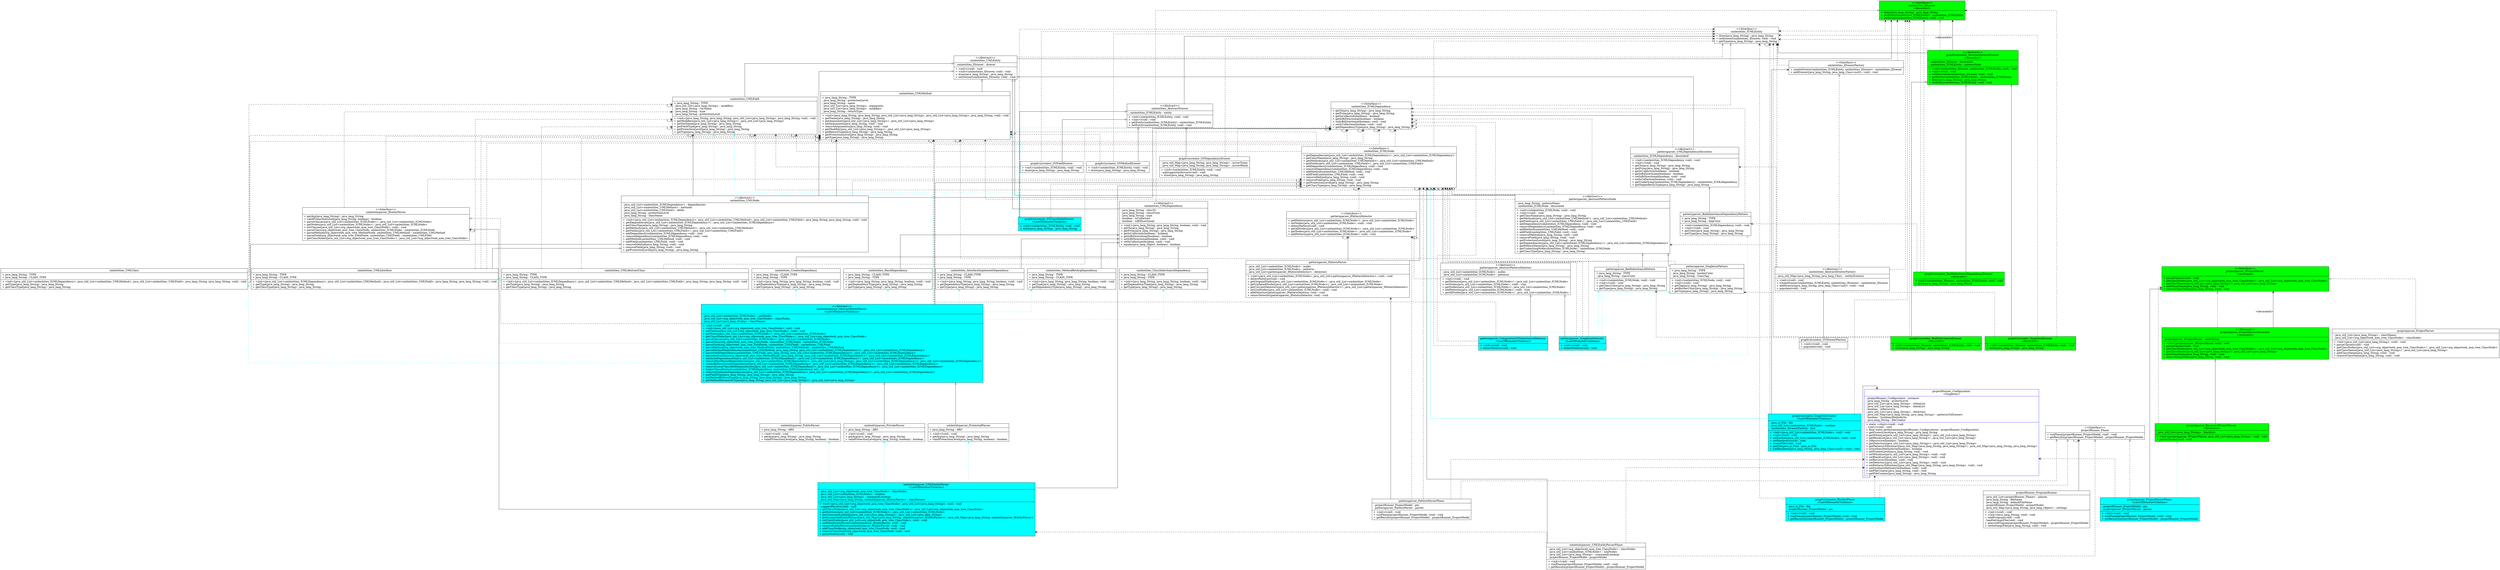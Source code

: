 digraph UML_Created { 
rankdir=BT;
splines=ortho;
graphvizcreator_GVDependencyDrawer  [
shape="record",
label= "{graphvizcreator_GVDependencyDrawer|- java_util_Map\<java_lang_String, java_lang_String\> : arrowTypes\l- java_util_Map\<java_lang_String, java_lang_String\> : arrowHeads\l|+ \<init\>(umlentities_IUMLEntity, void) : void\l- addsupportedArrows(void) : void\l+ draw(java_lang_String) : java_lang_String\l}" 
];
graphvizcreator_GVDependencyDrawer -> umlentities_IUMLEntity [arrowhead="vee", style="dashed", dir="forward" ]; 
graphvizcreator_GVDependencyDrawer -> umlentities_IUMLDependency [arrowhead="vee", style="dashed", dir="forward" ]; 
graphvizcreator_GVDependencyDrawer -> umlentities_AbstractDrawer [arrowhead="onormal", style="solid", dir="forward" ]; 

graphvizcreator_GVDrawerFactory  [
shape="record",
label= "{graphvizcreator_GVDrawerFactory|+ \<init\>(void) : void\l+ populate(void) : void\l}" 
];
graphvizcreator_GVDrawerFactory -> umlentities_AbstractDrawerFactory [arrowhead="onormal", style="solid", dir="forward" ]; 

graphvizcreator_GVFieldDrawer  [
shape="record",
label= "{graphvizcreator_GVFieldDrawer|+ \<init\>(umlentities_IUMLEntity, void) : void\l+ draw(java_lang_String) : java_lang_String\l}" 
];
graphvizcreator_GVFieldDrawer -> umlentities_IUMLEntity [arrowhead="vee", style="dashed", dir="forward" ]; 
graphvizcreator_GVFieldDrawer -> umlentities_UMLField [arrowhead="vee", style="dashed", dir="forward" ]; 
graphvizcreator_GVFieldDrawer -> umlentities_AbstractDrawer [arrowhead="onormal", style="solid", dir="forward" ]; 

graphvizcreator_GVMethodDrawer  [
shape="record",
label= "{graphvizcreator_GVMethodDrawer|+ \<init\>(umlentities_IUMLEntity, void) : void\l+ draw(java_lang_String) : java_lang_String\l}" 
];
graphvizcreator_GVMethodDrawer -> umlentities_IUMLEntity [arrowhead="vee", style="dashed", dir="forward" ]; 
graphvizcreator_GVMethodDrawer -> umlentities_UMLMethod [arrowhead="vee", style="dashed", dir="forward" ]; 
graphvizcreator_GVMethodDrawer -> umlentities_AbstractDrawer [arrowhead="onormal", style="solid", dir="forward" ]; 

patternparser_AbstractPatternDetector  [
shape="record",
label= "{\<\<Abstract\>\>\npatternparser_AbstractPatternDetector|- java_util_List\<umlentities_IUMLNode\> : nodes\l- java_util_List\<umlentities_IUMLNode\> : patterns\l|+ \<init\>(void) : void\l+ getPatterns(java_util_List\<umlentities_IUMLNode\>) : java_util_List\<umlentities_IUMLNode\>\l+ setNodes(java_util_List\<umlentities_IUMLNode\>, void) : void\l+ getNodes(java_util_List\<umlentities_IUMLNode\>) : java_util_List\<umlentities_IUMLNode\>\l+ addPatterns(java_util_List\<umlentities_IUMLNode\>, void) : void\l+ getAllNodes(java_util_List\<umlentities_IUMLNode\>) : java_util_List\<umlentities_IUMLNode\>\l}" 
];
patternparser_AbstractPatternDetector -> umlentities_IUMLNode [arrowhead="vee", style="solid", headlabel="1__n", dir="forward"]; 
patternparser_AbstractPatternDetector -> patternparser_IPatternDetector [arrowhead="onormal", style="dashed", dir="forward" ]; 

patternparser_AbstractPatternNode  [
shape="record",
label= "{\<\<Abstract\>\>\npatternparser_AbstractPatternNode|- java_lang_String : patternName\l- umlentities_IUMLNode : decorated\l|+ \<init\>(umlentities_IUMLNode, void) : void\l+ \<init\>(void) : void\l+ getClassName(java_lang_String) : java_lang_String\l+ getMethods(java_util_List\<umlentities_UMLMethod\>) : java_util_List\<umlentities_UMLMethod\>\l+ getFields(java_util_List\<umlentities_UMLField\>) : java_util_List\<umlentities_UMLField\>\l+ addDependency(umlentities_IUMLDependency, void) : void\l+ removeDependency(umlentities_IUMLDependency, void) : void\l+ addMethod(umlentities_UMLMethod, void) : void\l+ addField(umlentities_UMLField, void) : void\l+ removeMehtod(java_lang_String, void) : void\l+ removeField(java_lang_String, void) : void\l+ getProtectionLevel(java_lang_String) : java_lang_String\l+ getDependencies(java_util_List\<umlentities_IUMLDependency\>) : java_util_List\<umlentities_IUMLDependency\>\l+ getPatternName(java_lang_String) : java_lang_String\l+ getUnderlyingNode(umlentities_IUMLNode) : umlentities_IUMLNode\l+ getClassType(java_lang_String) : java_lang_String\l}" 
];
patternparser_AbstractPatternNode -> umlentities_IUMLNode [arrowhead="vee", style="solid", dir="forward" ]; 
patternparser_AbstractPatternNode -> umlentities_UMLField [arrowhead="vee", style="dashed", headlabel="1__n", dir="forward"]; 
patternparser_AbstractPatternNode -> umlentities_UMLMethod [arrowhead="vee", style="dashed", dir="forward" ]; 
patternparser_AbstractPatternNode -> umlentities_IUMLDependency [arrowhead="vee", style="dashed", headlabel="1__n", dir="forward"]; 
patternparser_AbstractPatternNode -> umlentities_IUMLNode [arrowhead="onormal", style="dashed", dir="forward" ]; 
patternparser_AbstractPatternNode -> umlentities_UMLEntity [arrowhead="onormal", style="solid", dir="forward" ]; 

patternparser_BadInheritanceDependencyPattern  [
shape="record",
label= "{patternparser_BadInheritanceDependencyPattern|+ java_lang_String : TYPE\l+ java_lang_String : depColor\l|+ \<init\>(umlentities_IUMLDependency, void) : void\l+ \<init\>(void) : void\l+ getColor(java_lang_String) : java_lang_String\l+ getType(java_lang_String) : java_lang_String\l}" 
];
patternparser_BadInheritanceDependencyPattern -> umlentities_IUMLDependency [arrowhead="vee", style="dashed", dir="forward" ]; 
patternparser_BadInheritanceDependencyPattern -> patternparser_UMLDependencyDecorator [arrowhead="onormal", style="solid", dir="forward" ]; 

patternparser_BadInheritancePattern  [
shape="record",
label= "{patternparser_BadInheritancePattern|+ java_lang_String : TYPE\l- java_lang_String : classColor\l|+ \<init\>(umlentities_IUMLNode, void) : void\l+ \<init\>(void) : void\l+ getClassColor(java_lang_String) : java_lang_String\l+ getType(java_lang_String) : java_lang_String\l}" 
];
patternparser_BadInheritancePattern -> umlentities_IUMLNode [arrowhead="vee", style="dashed", dir="forward" ]; 
patternparser_BadInheritancePattern -> patternparser_AbstractPatternNode [arrowhead="onormal", style="solid", dir="forward" ]; 

patternparser_IPatternDetector  [
shape="record",
label= "{\<\<Interface\>\>\npatternparser_IPatternDetector|+ getPatterns(java_util_List\<umlentities_IUMLNode\>) : java_util_List\<umlentities_IUMLNode\>\l+ setNodes(java_util_List\<umlentities_IUMLNode\>, void) : void\l+ detectPattern(void) : void\l+ getAllNodes(java_util_List\<umlentities_IUMLNode\>) : java_util_List\<umlentities_IUMLNode\>\l+ getNodes(java_util_List\<umlentities_IUMLNode\>) : java_util_List\<umlentities_IUMLNode\>\l+ addPatterns(java_util_List\<umlentities_IUMLNode\>, void) : void\l}" 
];
patternparser_IPatternDetector -> umlentities_IUMLNode [arrowhead="vee", style="dashed", headlabel="1__n", dir="forward"]; 

patternparser_PatternParser  [
shape="record",
label= "{patternparser_PatternParser|- java_util_List\<umlentities_IUMLNode\> : nodes\l- java_util_List\<umlentities_IUMLNode\> : patterns\l- java_util_List\<patternparser_IPatternDetector\> : detectors\l|+ \<init\>(java_util_List\<umlentities_IUMLNode\>, java_util_List\<patternparser_IPatternDetector\>, void) : void\l+ detectPatterns(void) : void\l+ getOriginalNodes(java_util_List\<umlentities_IUMLNode\>) : java_util_List\<umlentities_IUMLNode\>\l+ getUpdatedlNodes(java_util_List\<umlentities_IUMLNode\>) : java_util_List\<umlentities_IUMLNode\>\l+ getCurrentDetectors(java_util_List\<patternparser_IPatternDetector\>) : java_util_List\<patternparser_IPatternDetector\>\l+ setUmlNodes(java_util_List\<umlentities_IUMLNode\>, void) : void\l+ addDetector(patternparser_IPatternDetector, void) : void\l+ removDetector(patternparser_IPatternDetector, void) : void\l}" 
];
patternparser_PatternParser -> umlentities_IUMLNode [arrowhead="vee", style="solid", headlabel="1__n", dir="forward"]; 
patternparser_PatternParser -> patternparser_IPatternDetector [arrowhead="vee", style="solid", headlabel="1__n", dir="forward"]; 

patternparser_PatternParserPhase  [
shape="record",
label= "{patternparser_PatternParserPhase|- projectRunner_ProjectModel : pm\l- patternparser_PatternParser : parser\l|+ \<init\>(void) : void\l+ runPhase(projectRunner_ProjectModel, void) : void\l+ getResults(projectRunner_ProjectModel) : projectRunner_ProjectModel\l}" 
];
patternparser_PatternParserPhase -> patternparser_PatternParser [arrowhead="vee", style="solid", dir="forward" ]; 
patternparser_PatternParserPhase -> projectRunner_Configuration [arrowhead="vee", style="dashed", dir="forward" ]; 
patternparser_PatternParserPhase -> umlentities_IUMLNode [arrowhead="vee", style="dashed", headlabel="1__n", dir="forward"]; 
patternparser_PatternParserPhase -> patternparser_IPatternDetector [arrowhead="vee", style="dashed", headlabel="1__n", dir="forward"]; 
patternparser_PatternParserPhase -> projectRunner_Phase [arrowhead="onormal", style="dashed", dir="forward" ]; 

patternparser_SingletonPattern  [
shape="record",
label= "{patternparser_SingletonPattern|+ java_lang_String : TYPE\l- java_lang_String : borderColor\l- java_lang_String : ClassTag\l|+ \<init\>(umlentities_IUMLNode, void) : void\l+ \<init\>(void) : void\l+ getTag(java_lang_String) : java_lang_String\l+ getBorderColor(java_lang_String) : java_lang_String\l+ getType(java_lang_String) : java_lang_String\l}" 
];
patternparser_SingletonPattern -> umlentities_IUMLNode [arrowhead="vee", style="dashed", dir="forward" ]; 
patternparser_SingletonPattern -> patternparser_AbstractPatternNode [arrowhead="onormal", style="solid", dir="forward" ]; 

patternparser_UMLDependencyDecorator  [
shape="record",
label= "{\<\<Abstract\>\>\npatternparser_UMLDependencyDecorator|- umlentities_IUMLDependency : decorated\l|+ \<init\>(umlentities_IUMLDependency, void) : void\l+ \<init\>(void) : void\l+ getTo(java_lang_String) : java_lang_String\l+ getFrom(java_lang_String) : java_lang_String\l+ getIsCollection(boolean) : boolean\l+ getIsBiDirectional(boolean) : boolean\l+ setIsBiDirectional(boolean, void) : void\l+ setIsCollection(boolean, void) : void\l+ getUnderlying(umlentities_IUMLDependency) : umlentities_IUMLDependency\l+ getDependencyType(java_lang_String) : java_lang_String\l}" 
];
patternparser_UMLDependencyDecorator -> umlentities_IUMLDependency [arrowhead="vee", style="solid", dir="forward" ]; 
patternparser_UMLDependencyDecorator -> umlentities_IUMLDependency [arrowhead="onormal", style="dashed", dir="forward" ]; 
patternparser_UMLDependencyDecorator -> umlentities_UMLEntity [arrowhead="onormal", style="solid", dir="forward" ]; 

projectparser_ProjectParser  [
shape="record",
label= "{projectparser_ProjectParser|- java_util_List\<java_lang_String\> : classNames\l- java_util_List\<org_objectweb_asm_tree_ClassNode\> : classNodes\l|+ \<init\>(java_util_List\<java_lang_String\>, void) : void\l+ parseClasses(void) : void\l+ getClassNodes(java_util_List\<org_objectweb_asm_tree_ClassNode\>) : java_util_List\<org_objectweb_asm_tree_ClassNode\>\l+ getClassNames(java_util_List\<java_lang_String\>) : java_util_List\<java_lang_String\>\l+ addClassName(java_lang_String, void) : void\l+ removeClassName(java_lang_String, void) : void\l}" 
];
projectparser_ProjectParser -> projectparser_IProjectParser [arrowhead="onormal", style="dashed", dir="forward" ]; 

projectRunner_Phase  [
shape="record",
label= "{\<\<Interface\>\>\nprojectRunner_Phase|+ runPhase(projectRunner_ProjectModel, void) : void\l+ getResults(projectRunner_ProjectModel) : projectRunner_ProjectModel\l}" 
];

projectRunner_ProgramRunner  [
shape="record",
label= "{projectRunner_ProgramRunner|- java_util_List\<projectRunner_Phase\> : phases\l- java_lang_String : fileName\l- java_lang_String : defaultFileName\l- projectRunner_ProjectModel : projectModel\l- java_util_Map\<java_lang_String, java_lang_Object\> : settings\l|+ \<init\>(void) : void\l+ \<init\>(java_lang_String, void) : void\l+ loadProgram(void) : void\l- loadSettingsFile(void) : void\l+ executeProgram(projectRunner_ProjectModel) : projectRunner_ProjectModel\l+ setSettingsFile(java_lang_String, void) : void\l}" 
];
projectRunner_ProgramRunner -> projectRunner_Phase [arrowhead="vee", style="solid", headlabel="1__n", dir="forward"]; 

umlentities_AbstractDrawer  [
shape="record",
label= "{\<\<Abstract\>\>\numlentities_AbstractDrawer|- umlentities_IUMLEntity : entity\l|+ \<init\>(umlentities_IUMLEntity, void) : void\l+ \<init\>(void) : void\l+ getEntity(umlentities_IUMLEntity) : umlentities_IUMLEntity\l+ setEntity(umlentities_IUMLEntity, void) : void\l}" 
];
umlentities_AbstractDrawer -> umlentities_IUMLEntity [arrowhead="vee", style="solid", dir="forward" ]; 
umlentities_AbstractDrawer -> umlentities_IDrawer [arrowhead="onormal", style="dashed", dir="forward" ]; 

umlentities_AbstractDrawerFactory  [
shape="record",
label= "{\<\<Abstract\>\>\numlentities_AbstractDrawerFactory|- java_util_Map\<java_lang_String, java_lang_Class,  : entityDrawers\l|+ \<init\>(void) : void\l+ createDrawer(umlentities_IUMLEntity, umlentities_IDrawer) : umlentities_IDrawer\l+ addDrawer(java_lang_String, java_lang_Class\<null\>, void) : void\l+ populate(void) : void\l}" 
];
umlentities_AbstractDrawerFactory -> patternparser_AbstractPatternNode [arrowhead="vee", style="dashed", dir="forward" ]; 
umlentities_AbstractDrawerFactory -> patternparser_UMLDependencyDecorator [arrowhead="vee", style="dashed", dir="forward" ]; 
umlentities_AbstractDrawerFactory -> umlentities_IUMLEntity [arrowhead="vee", style="dashed", dir="forward" ]; 
umlentities_AbstractDrawerFactory -> umlentities_IDrawer [arrowhead="vee", style="dashed", dir="forward" ]; 
umlentities_AbstractDrawerFactory -> umlentities_IDrawerFactory [arrowhead="onormal", style="dashed", dir="forward" ]; 

umlentities_ClassInheritanceDependency  [
shape="record",
label= "{umlentities_ClassInheritanceDependency|+ java_lang_String : CLASS_TYPE\l+ java_lang_String : TYPE\l|+ \<init\>(java_lang_String, java_lang_String, boolean, void) : void\l+ getDependencyType(java_lang_String) : java_lang_String\l+ getType(java_lang_String) : java_lang_String\l}" 
];
umlentities_ClassInheritanceDependency -> umlentities_UMLDependency [arrowhead="onormal", style="solid", dir="forward" ]; 

umlentities_CreatesDependency  [
shape="record",
label= "{umlentities_CreatesDependency|+ java_lang_String : CLASS_TYPE\l+ java_lang_String : TYPE\l|+ \<init\>(java_lang_String, java_lang_String, boolean, void) : void\l+ getDependencyType(java_lang_String) : java_lang_String\l+ getType(java_lang_String) : java_lang_String\l}" 
];
umlentities_CreatesDependency -> umlentities_UMLDependency [arrowhead="onormal", style="solid", dir="forward" ]; 

umlentities_HasADependency  [
shape="record",
label= "{umlentities_HasADependency|+ java_lang_String : CLASS_TYPE\l+ java_lang_String : TYPE\l|+ \<init\>(java_lang_String, java_lang_String, boolean, void) : void\l+ getDependencyType(java_lang_String) : java_lang_String\l+ getType(java_lang_String) : java_lang_String\l}" 
];
umlentities_HasADependency -> umlentities_UMLDependency [arrowhead="onormal", style="solid", dir="forward" ]; 

umlentities_IDrawerFactory  [
shape="record",
label= "{\<\<Interface\>\>\numlentities_IDrawerFactory|+ createDrawer(umlentities_IUMLEntity, umlentities_IDrawer) : umlentities_IDrawer\l+ addDrawer(java_lang_String, java_lang_Class\<null\>, void) : void\l}" 
];
umlentities_IDrawerFactory -> umlentities_IUMLEntity [arrowhead="vee", style="dashed", dir="forward" ]; 
umlentities_IDrawerFactory -> umlentities_IDrawer [arrowhead="vee", style="dashed", dir="forward" ]; 

umlentities_InterfaceImplementDependency  [
shape="record",
label= "{umlentities_InterfaceImplementDependency|+ java_lang_String : CLASS_TYPE\l+ java_lang_String : TYPE\l|+ \<init\>(java_lang_String, java_lang_String, boolean, void) : void\l+ getDependencyType(java_lang_String) : java_lang_String\l+ getType(java_lang_String) : java_lang_String\l}" 
];
umlentities_InterfaceImplementDependency -> umlentities_UMLDependency [arrowhead="onormal", style="solid", dir="forward" ]; 

umlentities_IUMLDependency  [
shape="record",
label= "{\<\<Interface\>\>\numlentities_IUMLDependency|+ getTo(java_lang_String) : java_lang_String\l+ getFrom(java_lang_String) : java_lang_String\l+ getIsCollection(boolean) : boolean\l+ getIsBiDirectional(boolean) : boolean\l+ setIsBiDirectional(boolean, void) : void\l+ setIsCollection(boolean, void) : void\l+ getDependencyType(java_lang_String) : java_lang_String\l}" 
];
umlentities_IUMLDependency -> umlentities_IUMLEntity [arrowhead="onormal", style="dashed", dir="forward" ]; 

umlentities_IUMLEntity  [
shape="record",
label= "{\<\<Interface\>\>\numlentities_IUMLEntity|+ draw(java_lang_String) : java_lang_String\l+ setDrawer(umlentities_IDrawer, void) : void\l+ getType(java_lang_String) : java_lang_String\l}" 
];
umlentities_IUMLEntity -> umlentities_IDrawer [arrowhead="vee", style="dashed", dir="both" ]; 

umlentities_IUMLNode  [
shape="record",
label= "{\<\<Interface\>\>\numlentities_IUMLNode|+ getDependencies(java_util_List\<umlentities_IUMLDependency\>) : java_util_List\<umlentities_IUMLDependency\>\l+ getClassName(java_lang_String) : java_lang_String\l+ getMethods(java_util_List\<umlentities_UMLMethod\>) : java_util_List\<umlentities_UMLMethod\>\l+ getFields(java_util_List\<umlentities_UMLField\>) : java_util_List\<umlentities_UMLField\>\l+ addDependency(umlentities_IUMLDependency, void) : void\l+ removeDependency(umlentities_IUMLDependency, void) : void\l+ addMethod(umlentities_UMLMethod, void) : void\l+ addField(umlentities_UMLField, void) : void\l+ removeMehtod(java_lang_String, void) : void\l+ removeField(java_lang_String, void) : void\l+ getProtectionLevel(java_lang_String) : java_lang_String\l+ getClassType(java_lang_String) : java_lang_String\l}" 
];
umlentities_IUMLNode -> umlentities_IUMLDependency [arrowhead="vee", style="dashed", headlabel="1__n", dir="forward"]; 
umlentities_IUMLNode -> umlentities_UMLMethod [arrowhead="vee", style="dashed", headlabel="1__n", dir="forward"]; 
umlentities_IUMLNode -> umlentities_UMLField [arrowhead="vee", style="dashed", headlabel="1__n", dir="forward"]; 
umlentities_IUMLNode -> umlentities_IUMLEntity [arrowhead="onormal", style="dashed", dir="forward" ]; 

umlentities_MethodRetArgDependency  [
shape="record",
label= "{umlentities_MethodRetArgDependency|+ java_lang_String : TYPE\l+ java_lang_String : CLASS_TYPE\l|+ \<init\>(java_lang_String, java_lang_String, boolean, void) : void\l+ getType(java_lang_String) : java_lang_String\l+ getDependencyType(java_lang_String) : java_lang_String\l}" 
];
umlentities_MethodRetArgDependency -> umlentities_UMLDependency [arrowhead="onormal", style="solid", dir="forward" ]; 

umlentities_UMLAbstractClass  [
shape="record",
label= "{umlentities_UMLAbstractClass|+ java_lang_String : TYPE\l+ java_lang_String : CLASS_TYPE\l|+ \<init\>(java_util_List\<umlentities_IUMLDependency\>, java_util_List\<umlentities_UMLMethod\>, java_util_List\<umlentities_UMLField\>, java_lang_String, java_lang_String, void) : void\l+ getType(java_lang_String) : java_lang_String\l+ getClassType(java_lang_String) : java_lang_String\l}" 
];
umlentities_UMLAbstractClass -> umlentities_IUMLDependency [arrowhead="vee", style="dashed", headlabel="1__n", dir="forward"]; 
umlentities_UMLAbstractClass -> umlentities_UMLMethod [arrowhead="vee", style="dashed", headlabel="1__n", dir="forward"]; 
umlentities_UMLAbstractClass -> umlentities_UMLField [arrowhead="vee", style="dashed", headlabel="1__n", dir="forward"]; 
umlentities_UMLAbstractClass -> umlentities_UMLNode [arrowhead="onormal", style="solid", dir="forward" ]; 

umlentities_UMLClass  [
shape="record",
label= "{umlentities_UMLClass|+ java_lang_String : TYPE\l+ java_lang_String : CLASS_TYPE\l|+ \<init\>(java_util_List\<umlentities_IUMLDependency\>, java_util_List\<umlentities_UMLMethod\>, java_util_List\<umlentities_UMLField\>, java_lang_String, java_lang_String, void) : void\l+ getType(java_lang_String) : java_lang_String\l+ getClassType(java_lang_String) : java_lang_String\l}" 
];
umlentities_UMLClass -> umlentities_IUMLDependency [arrowhead="vee", style="dashed", headlabel="1__n", dir="forward"]; 
umlentities_UMLClass -> umlentities_UMLMethod [arrowhead="vee", style="dashed", headlabel="1__n", dir="forward"]; 
umlentities_UMLClass -> umlentities_UMLField [arrowhead="vee", style="dashed", headlabel="1__n", dir="forward"]; 
umlentities_UMLClass -> umlentities_UMLNode [arrowhead="onormal", style="solid", dir="forward" ]; 

umlentities_UMLDependency  [
shape="record",
label= "{\<\<Abstract\>\>\numlentities_UMLDependency|- java_lang_String : classTo\l- java_lang_String : classFrom\l- java_lang_String : type\l- boolean : isCollection\l- boolean : isBiDirectional\l|+ \<init\>(java_lang_String, java_lang_String, boolean, void) : void\l+ getTo(java_lang_String) : java_lang_String\l+ getFrom(java_lang_String) : java_lang_String\l+ getIsCollection(boolean) : boolean\l+ getIsBiDirectional(boolean) : boolean\l+ setIsBiDirectional(boolean, void) : void\l+ setIsCollection(boolean, void) : void\l+ equals(java_lang_Object, boolean) : boolean\l}" 
];
umlentities_UMLDependency -> umlentities_IUMLDependency [arrowhead="onormal", style="dashed", dir="forward" ]; 
umlentities_UMLDependency -> umlentities_UMLEntity [arrowhead="onormal", style="solid", dir="forward" ]; 

umlentities_UMLEntity  [
shape="record",
label= "{\<\<Abstract\>\>\numlentities_UMLEntity|- umlentities_IDrawer : drawer\l|+ \<init\>(void) : void\l+ \<init\>(umlentities_IDrawer, void) : void\l+ draw(java_lang_String) : java_lang_String\l+ setDrawer(umlentities_IDrawer, void) : void\l}" 
];
umlentities_UMLEntity -> umlentities_IDrawer [arrowhead="vee", style="solid", dir="forward" ]; 
umlentities_UMLEntity -> umlentities_IUMLEntity [arrowhead="onormal", style="dashed", dir="forward" ]; 

umlentities_UMLField  [
shape="record",
label= "{umlentities_UMLField|+ java_lang_String : TYPE\l- java_util_List\<java_lang_String\> : modifiers\l- java_lang_String : varName\l- java_lang_String : type\l- java_lang_String : protectionLevel\l|+ \<init\>(java_lang_String, java_lang_String, java_util_List\<java_lang_String\>, java_lang_String, void) : void\l+ getModifiers(java_util_List\<java_lang_String\>) : java_util_List\<java_lang_String\>\l+ getVarName(java_lang_String) : java_lang_String\l+ getFieldType(java_lang_String) : java_lang_String\l+ getProtectionLevel(java_lang_String) : java_lang_String\l+ getType(java_lang_String) : java_lang_String\l}" 
];
umlentities_UMLField -> umlentities_UMLEntity [arrowhead="onormal", style="solid", dir="forward" ]; 

umlentities_UMLInterface  [
shape="record",
label= "{umlentities_UMLInterface|+ java_lang_String : TYPE\l+ java_lang_String : CLASS_TYPE\l|+ \<init\>(java_util_List\<umlentities_IUMLDependency\>, java_util_List\<umlentities_UMLMethod\>, java_util_List\<umlentities_UMLField\>, java_lang_String, java_lang_String, void) : void\l+ getType(java_lang_String) : java_lang_String\l+ getClassType(java_lang_String) : java_lang_String\l}" 
];
umlentities_UMLInterface -> umlentities_IUMLDependency [arrowhead="vee", style="dashed", headlabel="1__n", dir="forward"]; 
umlentities_UMLInterface -> umlentities_UMLMethod [arrowhead="vee", style="dashed", headlabel="1__n", dir="forward"]; 
umlentities_UMLInterface -> umlentities_UMLField [arrowhead="vee", style="dashed", headlabel="1__n", dir="forward"]; 
umlentities_UMLInterface -> umlentities_UMLNode [arrowhead="onormal", style="solid", dir="forward" ]; 

umlentities_UMLMethod  [
shape="record",
label= "{umlentities_UMLMethod|+ java_lang_String : TYPE\l- java_lang_String : protectionLevel\l- java_lang_String : name\l- java_util_List\<java_lang_String\> : arguments\l- java_util_List\<java_lang_String\> : modifiers\l- java_lang_String : returnType\l|+ \<init\>(java_lang_String, java_lang_String, java_util_List\<java_lang_String\>, java_util_List\<java_lang_String\>, java_lang_String, void) : void\l+ getName(java_lang_String) : java_lang_String\l+ getArguments(java_util_List\<java_lang_String\>) : java_util_List\<java_lang_String\>\l+ addArguments(java_lang_String, void) : void\l+ removeArguments(java_lang_String, void) : void\l+ getModifier(java_util_List\<java_lang_String\>) : java_util_List\<java_lang_String\>\l+ getReturnType(java_lang_String) : java_lang_String\l+ getProtectionLevel(java_lang_String) : java_lang_String\l+ getType(java_lang_String) : java_lang_String\l}" 
];
umlentities_UMLMethod -> umlentities_UMLEntity [arrowhead="onormal", style="solid", dir="forward" ]; 

umlentities_UMLNode  [
shape="record",
label= "{\<\<Abstract\>\>\numlentities_UMLNode|- java_util_List\<umlentities_IUMLDependency\> : dependencies\l- java_util_List\<umlentities_UMLMethod\> : methods\l- java_util_List\<umlentities_UMLField\> : fields\l- java_lang_String : protectionLevel\l- java_lang_String : className\l|+ \<init\>(java_util_List\<umlentities_IUMLDependency\>, java_util_List\<umlentities_UMLMethod\>, java_util_List\<umlentities_UMLField\>, java_lang_String, java_lang_String, void) : void\l+ getDependencies(java_util_List\<umlentities_IUMLDependency\>) : java_util_List\<umlentities_IUMLDependency\>\l+ getClassName(java_lang_String) : java_lang_String\l+ getMethods(java_util_List\<umlentities_UMLMethod\>) : java_util_List\<umlentities_UMLMethod\>\l+ getFields(java_util_List\<umlentities_UMLField\>) : java_util_List\<umlentities_UMLField\>\l+ addDependency(umlentities_IUMLDependency, void) : void\l+ removeDependency(umlentities_IUMLDependency, void) : void\l+ addMethod(umlentities_UMLMethod, void) : void\l+ addField(umlentities_UMLField, void) : void\l+ removeMehtod(java_lang_String, void) : void\l+ removeField(java_lang_String, void) : void\l+ getProtectionLevel(java_lang_String) : java_lang_String\l}" 
];
umlentities_UMLNode -> umlentities_IUMLDependency [arrowhead="vee", style="solid", headlabel="1__n", dir="forward"]; 
umlentities_UMLNode -> umlentities_UMLMethod [arrowhead="vee", style="solid", headlabel="1__n", dir="forward"]; 
umlentities_UMLNode -> umlentities_UMLField [arrowhead="vee", style="solid", headlabel="1__n", dir="forward"]; 
umlentities_UMLNode -> umlentities_IUMLNode [arrowhead="onormal", style="dashed", dir="forward" ]; 
umlentities_UMLNode -> umlentities_UMLEntity [arrowhead="onormal", style="solid", dir="forward" ]; 

umlentityparser_IEntityParser  [
shape="record",
label= "{\<\<Interface\>\>\numlentityparser_IEntityParser|+ getArg(java_lang_String) : java_lang_String\l+ validProtectionLevel(java_lang_String, boolean) : boolean\l+ parseClasses(java_util_List\<umlentities_IUMLNode\>) : java_util_List\<umlentities_IUMLNode\>\l+ getNodes(java_util_List\<umlentities_IUMLNode\>) : java_util_List\<umlentities_IUMLNode\>\l+ setClasses(java_util_List\<org_objectweb_asm_tree_ClassNode\>, void) : void\l+ parseClass(org_objectweb_asm_tree_ClassNode, umlentities_IUMLNode) : umlentities_IUMLNode\l+ parseMethod(org_objectweb_asm_tree_MethodNode, umlentities_UMLMethod) : umlentities_UMLMethod\l+ parseField(org_objectweb_asm_tree_FieldNode, umlentities_UMLField) : umlentities_UMLField\l+ getClassNodes(java_util_List\<org_objectweb_asm_tree_ClassNode\>) : java_util_List\<org_objectweb_asm_tree_ClassNode\>\l}" 
];
umlentityparser_IEntityParser -> umlentities_IUMLNode [arrowhead="vee", style="dashed", headlabel="1__n", dir="forward"]; 
umlentityparser_IEntityParser -> umlentities_UMLMethod [arrowhead="vee", style="dashed", dir="forward" ]; 
umlentityparser_IEntityParser -> umlentities_UMLField [arrowhead="vee", style="dashed", dir="forward" ]; 

umlentityparser_PrivateParser  [
shape="record",
label= "{umlentityparser_PrivateParser|+ java_lang_String : ARG\l|+ \<init\>(void) : void\l+ getArg(java_lang_String) : java_lang_String\l+ validProtectionLevel(java_lang_String, boolean) : boolean\l}" 
];
umlentityparser_PrivateParser -> umlentityparser_AbstractEntityParser [arrowhead="onormal", style="solid", dir="forward" ]; 

umlentityparser_ProtectedParser  [
shape="record",
label= "{umlentityparser_ProtectedParser|+ java_lang_String : ARG\l|+ \<init\>(void) : void\l+ getArg(java_lang_String) : java_lang_String\l+ validProtectionLevel(java_lang_String, boolean) : boolean\l}" 
];
umlentityparser_ProtectedParser -> umlentityparser_AbstractEntityParser [arrowhead="onormal", style="solid", dir="forward" ]; 

umlentityparser_PublicParser  [
shape="record",
label= "{umlentityparser_PublicParser|+ java_lang_String : ARG\l|+ \<init\>(void) : void\l+ getArg(java_lang_String) : java_lang_String\l+ validProtectionLevel(java_lang_String, boolean) : boolean\l}" 
];
umlentityparser_PublicParser -> umlentityparser_AbstractEntityParser [arrowhead="onormal", style="solid", dir="forward" ]; 

umlentityparser_UMLEntityParserPhase  [
shape="record",
label= "{umlentityparser_UMLEntityParserPhase|- java_util_List\<org_objectweb_asm_tree_ClassNode\> : classNodes\l- java_util_List\<umlentities_IUMLNode\> : umlNodes\l- java_util_List\<java_lang_String\> : commandLineArgs\l- projectRunner_ProjectModel : projectModel\l|+ \<init\>(void) : void\l+ runPhase(projectRunner_ProjectModel, void) : void\l+ getResults(projectRunner_ProjectModel) : projectRunner_ProjectModel\l}" 
];
umlentityparser_UMLEntityParserPhase -> umlentities_IUMLNode [arrowhead="vee", style="solid", headlabel="1__n", dir="forward"]; 
umlentityparser_UMLEntityParserPhase -> projectRunner_Configuration [arrowhead="vee", style="dashed", dir="forward" ]; 
umlentityparser_UMLEntityParserPhase -> umlentityparser_UMLEntityParser [arrowhead="vee", style="dashed", dir="forward" ]; 
umlentityparser_UMLEntityParserPhase -> projectRunner_Phase [arrowhead="onormal", style="dashed", dir="forward" ]; 

projectRunner_Configuration   [ color="blue" fillcolor=white
shape="record",
label=  "{projectRunner_Configuration \n\<Singleton\>|- projectRunner_Configuration : instance\l- java_lang_String : protectLevel\l- java_util_List\<java_lang_String\> : whiteList\l- java_util_List\<java_lang_String\> : blackList\l- boolean : isRecursive\l- java_util_List\<java_lang_String\> : detectors\l- java_util_Map\<java_lang_String, java_lang_String\> : patternsToDrawers\l- boolean : SyntheicMethodsOn\l- java_lang_String : fileCreator\l|+ static \<clinit\>(void) : void\l- \<init\>(void) : void\l+ final static getInstance(projectRunner_Configuration) : projectRunner_Configuration\l+ getProtectLevel(java_lang_String) : java_lang_String\l+ getWhiteList(java_util_List\<java_lang_String\>) : java_util_List\<java_lang_String\>\l+ getBlackList(java_util_List\<java_lang_String\>) : java_util_List\<java_lang_String\>\l+ isRecursive(boolean) : boolean\l+ getDetectors(java_util_List\<java_lang_String\>) : java_util_List\<java_lang_String\>\l+ getPatternsToDrawers(java_util_Map\<java_lang_String, java_lang_String\>) : java_util_Map\<java_lang_String, java_lang_String\>\l+ isSyntheicMethodsOn(boolean) : boolean\l+ setProtectLevel(java_lang_String, void) : void\l+ setWhiteList(java_util_List\<java_lang_String\>, void) : void\l+ setBlackList(java_util_List\<java_lang_String\>, void) : void\l+ setRecursive(boolean, void) : void\l+ setDetectors(java_util_List\<java_lang_String\>, void) : void\l+ setPatternsToDrawers(java_util_Map\<java_lang_String, java_lang_String\>, void) : void\l+ setSyntheicMethodsOn(boolean, void) : void\l+ setFileCreator(java_lang_String, void) : void\l+ getFileCreator(java_lang_String) : java_lang_String\l}" 
];
projectRunner_Configuration -> projectRunner_Configuration  [ arrowhead="vee", style="solid", dir="forward" ]; 

umlentities_IDrawer   [ style="filled", fillcolor="green", color="black", 
shape="record",
label=  "{\<\<Interface\>\>\numlentities_IDrawer \n\<decorated\>|+ draw(java_lang_String) : java_lang_String\l+ getEntity(umlentities_IUMLEntity) : umlentities_IUMLEntity\l+ setEntity(umlentities_IUMLEntity, void) : void\l}" 
];

graphvizcreator_AbstractPatternDrawer   [ style="filled", fillcolor="green", color="black", 
shape="record",
label=  "{\<\<Abstract\>\>\ngraphvizcreator_AbstractPatternDrawer \n\<decorator\>|- umlentities_IDrawer : decorated\l- umlentities_IUMLEntity : patternNode\l|+ \<init\>(umlentities_IDrawer, umlentities_IUMLEntity, void) : void\l+ \<init\>(void) : void\l+ setDecorated(umlentities_IDrawer, void) : void\l+ getEntity(umlentities_IUMLEntity) : umlentities_IUMLEntity\l+ draw(java_lang_String) : java_lang_String\l+ setEntity(umlentities_IUMLEntity, void) : void\l}" 
];
graphvizcreator_AbstractPatternDrawer -> umlentities_IUMLEntity  [ arrowhead="vee", style="solid", dir="forward" ]; 
graphvizcreator_AbstractPatternDrawer -> umlentities_IDrawer  [ arrowhead="onormal", style="dashed", dir="forward" ]; 
graphvizcreator_AbstractPatternDrawer -> umlentities_IDrawer   [  xlabel= "<decorated>", arrowhead="vee", style="solid", dir="forward" ]; 

graphvizcreator_BadInheritanceDependencyDrawer   [ style="filled", fillcolor="green", color="black", 
shape="record",
label=  "{graphvizcreator_BadInheritanceDependencyDrawer \n\<decorator\>|+ \<init\>(umlentities_IDrawer, umlentities_IUMLEntity, void) : void\l+ draw(java_lang_String) : java_lang_String\l}" 
];
graphvizcreator_BadInheritanceDependencyDrawer -> umlentities_IDrawer  [ arrowhead="vee", style="dashed", dir="forward" ]; 
graphvizcreator_BadInheritanceDependencyDrawer -> umlentities_IUMLEntity  [ arrowhead="vee", style="dashed", dir="forward" ]; 
graphvizcreator_BadInheritanceDependencyDrawer -> patternparser_BadInheritanceDependencyPattern  [ arrowhead="vee", style="dashed", dir="forward" ]; 
graphvizcreator_BadInheritanceDependencyDrawer -> graphvizcreator_AbstractPatternDrawer  [ arrowhead="onormal", style="solid", dir="forward" ]; 

graphvizcreator_BadInheritanceDrawer   [ style="filled", fillcolor="green", color="black", 
shape="record",
label=  "{graphvizcreator_BadInheritanceDrawer \n\<decorator\>|+ \<init\>(umlentities_IDrawer, umlentities_IUMLEntity, void) : void\l+ draw(java_lang_String) : java_lang_String\l}" 
];
graphvizcreator_BadInheritanceDrawer -> umlentities_IDrawer  [ arrowhead="vee", style="dashed", dir="forward" ]; 
graphvizcreator_BadInheritanceDrawer -> umlentities_IUMLEntity  [ arrowhead="vee", style="dashed", dir="forward" ]; 
graphvizcreator_BadInheritanceDrawer -> patternparser_BadInheritancePattern  [ arrowhead="vee", style="dashed", dir="forward" ]; 
graphvizcreator_BadInheritanceDrawer -> graphvizcreator_AbstractPatternDrawer  [ arrowhead="onormal", style="solid", dir="forward" ]; 

graphvizcreator_SingletonDrawer   [ style="filled", fillcolor="green", color="black", 
shape="record",
label=  "{graphvizcreator_SingletonDrawer \n\<decorator\>|+ \<init\>(umlentities_IDrawer, umlentities_IUMLEntity, void) : void\l+ draw(java_lang_String) : java_lang_String\l}" 
];
graphvizcreator_SingletonDrawer -> umlentities_IDrawer  [ arrowhead="vee", style="dashed", dir="forward" ]; 
graphvizcreator_SingletonDrawer -> umlentities_IUMLEntity  [ arrowhead="vee", style="dashed", dir="forward" ]; 
graphvizcreator_SingletonDrawer -> patternparser_SingletonPattern  [ arrowhead="vee", style="dashed", dir="forward" ]; 
graphvizcreator_SingletonDrawer -> graphvizcreator_AbstractPatternDrawer  [ arrowhead="onormal", style="solid", dir="forward" ]; 

projectparser_IProjectParser   [ style="filled", fillcolor="green", color="black", 
shape="record",
label=  "{\<\<Interface\>\>\nprojectparser_IProjectParser \n\<decorated\>|+ parseClasses(void) : void\l+ getClassNodes(java_util_List\<org_objectweb_asm_tree_ClassNode\>) : java_util_List\<org_objectweb_asm_tree_ClassNode\>\l+ getClassNames(java_util_List\<java_lang_String\>) : java_util_List\<java_lang_String\>\l+ addClassName(java_lang_String, void) : void\l+ removeClassName(java_lang_String, void) : void\l}" 
];

projectparser_ProjectParserDecorator   [ style="filled", fillcolor="green", color="black", 
shape="record",
label=  "{\<\<Abstract\>\>\nprojectparser_ProjectParserDecorator \n\<decorator\>|- projectparser_IProjectParser : underlying\l|+ \<init\>(projectparser_IProjectParser, void) : void\l+ parseClasses(void) : void\l+ getClassNodes(java_util_List\<org_objectweb_asm_tree_ClassNode\>) : java_util_List\<org_objectweb_asm_tree_ClassNode\>\l+ getClassNames(java_util_List\<java_lang_String\>) : java_util_List\<java_lang_String\>\l+ addClassName(java_lang_String, void) : void\l+ removeClassName(java_lang_String, void) : void\l}" 
];
projectparser_ProjectParserDecorator -> projectparser_IProjectParser  [ arrowhead="onormal", style="dashed", dir="forward" ]; 
projectparser_ProjectParserDecorator -> projectparser_IProjectParser   [  xlabel= "<decorated>", arrowhead="vee", style="solid", dir="forward" ]; 

projectparser_RecursiveProjectParser   [ style="filled", fillcolor="green", color="black", 
shape="record",
label=  "{projectparser_RecursiveProjectParser \n\<decorator\>|- java_util_List\<java_lang_String\> : blackList\l|+ \<init\>(projectparser_IProjectParser, java_util_List\<java_lang_String\>, void) : void\l+ parseClasses(void) : void\l}" 
];
projectparser_RecursiveProjectParser -> projectparser_IProjectParser  [ arrowhead="vee", style="dashed", dir="forward" ]; 
projectparser_RecursiveProjectParser -> projectparser_ProjectParserDecorator  [ arrowhead="onormal", style="solid", dir="forward" ]; 

graphvizcreator_GraphVizCreator   [ style="filled", fillcolor="cyan", color="black", 
shape="record",
label=  "{graphvizcreator_GraphVizCreator \n\<LawOfDemeterViolation\>|- java_io_File : file\l- java_util_List\<umlentities_IUMLNode\> : entities\l- umlentities_IDrawerFactory : fact\l|+ \<init\>(java_util_List\<umlentities_IUMLNode\>, void) : void\l+ \<init\>(void) : void\l+ setEntities(java_util_List\<umlentities_IUMLNode\>, void) : void\l+ setRenderers(void) : void\l+ createFile(void) : void\l+ getFile(java_io_File) : java_io_File\l+ addRenderer(java_lang_String, java_lang_Class\<null\>, void) : void\l}" 
];
graphvizcreator_GraphVizCreator -> umlentities_IDrawerFactory  [ arrowhead="vee", style="solid", dir="forward" ]; 
graphvizcreator_GraphVizCreator -> umlentities_IUMLEntity  [ arrowhead="vee", style="dashed", headlabel= "1__n", dir="forward"]; 
graphvizcreator_GraphVizCreator -> umlentities_IDrawer  [ arrowhead="vee", style="dashed", dir="forward" ]; 
graphvizcreator_GraphVizCreator -> graphvizcreator_GVDrawerFactory   [  color=cyan, arrowhead="vee", style="dashed", dir="forward" ]; 
graphvizcreator_GraphVizCreator -> umlentities_IUMLNode   [  color=cyan, arrowhead="vee", style="solid", headlabel= "1__n", dir="forward"]; 

graphvizcreator_GVClassNodeDrawer   [ style="filled", fillcolor="cyan", color="black", 
shape="record",
label=  "{graphvizcreator_GVClassNodeDrawer \n\<LawOfDemeterViolation\>|+ \<init\>(umlentities_IUMLEntity, void) : void\l+ draw(java_lang_String) : java_lang_String\l}" 
];
graphvizcreator_GVClassNodeDrawer -> umlentities_IUMLEntity  [ arrowhead="vee", style="dashed", dir="forward" ]; 
graphvizcreator_GVClassNodeDrawer -> umlentities_IUMLNode  [ arrowhead="vee", style="dashed", dir="forward" ]; 
graphvizcreator_GVClassNodeDrawer -> umlentities_AbstractDrawer  [ arrowhead="onormal", style="solid", dir="forward" ]; 
graphvizcreator_GVClassNodeDrawer -> umlentities_UMLField   [  color=cyan, arrowhead="vee", style="dashed", dir="forward" ]; 
graphvizcreator_GVClassNodeDrawer -> umlentities_UMLMethod   [  color=cyan, arrowhead="vee", style="dashed", dir="forward" ]; 
graphvizcreator_GVClassNodeDrawer -> umlentities_IUMLDependency   [  color=cyan, arrowhead="vee", style="dashed", dir="forward" ]; 

graphvizcreator_RenderPhase   [ style="filled", fillcolor="cyan", color="black", 
shape="record",
label=  "{graphvizcreator_RenderPhase \n\<LawOfDemeterViolation\>|- java_io_File : file\l- projectRunner_ProjectModel : pm\l|+ \<init\>(void) : void\l+ runPhase(projectRunner_ProjectModel, void) : void\l+ getResults(projectRunner_ProjectModel) : projectRunner_ProjectModel\l}" 
];
graphvizcreator_RenderPhase -> projectRunner_Configuration  [ arrowhead="vee", style="dashed", dir="forward" ]; 
graphvizcreator_RenderPhase -> umlentities_IUMLEntity  [ arrowhead="vee", style="dashed", dir="forward" ]; 
graphvizcreator_RenderPhase -> projectRunner_Phase  [ arrowhead="onormal", style="dashed", dir="forward" ]; 
graphvizcreator_RenderPhase -> graphvizcreator_GraphVizCreator   [  color=cyan, arrowhead="vee", style="dashed", dir="forward" ]; 

patternparser_CompositionVSInheritanceDetector   [ style="filled", fillcolor="cyan", color="black", 
shape="record",
label=  "{patternparser_CompositionVSInheritanceDetector \n\<LawOfDemeterViolation\>|+ \<init\>(void) : void\l+ detectPattern(void) : void\l}" 
];
patternparser_CompositionVSInheritanceDetector -> umlentities_IUMLNode  [ arrowhead="vee", style="dashed", headlabel= "1__n", dir="forward"]; 
patternparser_CompositionVSInheritanceDetector -> umlentities_IUMLDependency  [ arrowhead="vee", style="dashed", headlabel= "1__n", dir="forward"]; 
patternparser_CompositionVSInheritanceDetector -> umlentities_UMLMethod  [ arrowhead="vee", style="dashed", headlabel= "1__n", dir="forward"]; 
patternparser_CompositionVSInheritanceDetector -> patternparser_AbstractPatternDetector  [ arrowhead="onormal", style="solid", dir="forward" ]; 
patternparser_CompositionVSInheritanceDetector -> patternparser_BadInheritancePattern   [  color=cyan, arrowhead="vee", style="dashed", dir="forward" ]; 
patternparser_CompositionVSInheritanceDetector -> patternparser_BadInheritanceDependencyPattern   [  color=cyan, arrowhead="vee", style="dashed", dir="forward" ]; 

patternparser_SingletonDetector   [ style="filled", fillcolor="cyan", color="black", 
shape="record",
label=  "{patternparser_SingletonDetector \n\<LawOfDemeterViolation\>|+ \<init\>(void) : void\l+ detectPattern(void) : void\l}" 
];
patternparser_SingletonDetector -> umlentities_IUMLNode  [ arrowhead="vee", style="dashed", headlabel= "1__n", dir="forward"]; 
patternparser_SingletonDetector -> umlentities_IUMLDependency  [ arrowhead="vee", style="dashed", headlabel= "1__n", dir="forward"]; 
patternparser_SingletonDetector -> umlentities_UMLMethod  [ arrowhead="vee", style="dashed", headlabel= "1__n", dir="forward"]; 
patternparser_SingletonDetector -> patternparser_AbstractPatternDetector  [ arrowhead="onormal", style="solid", dir="forward" ]; 
patternparser_SingletonDetector -> patternparser_SingletonPattern   [  color=cyan, arrowhead="vee", style="dashed", dir="forward" ]; 

projectparser_ProjectParserPhase   [ style="filled", fillcolor="cyan", color="black", 
shape="record",
label=  "{projectparser_ProjectParserPhase \n\<LawOfDemeterViolation\>|- projectRunner_ProjectModel : pm\l- projectparser_IProjectParser : parser\l|+ \<init\>(void) : void\l+ runPhase(projectRunner_ProjectModel, void) : void\l+ getResults(projectRunner_ProjectModel) : projectRunner_ProjectModel\l}" 
];
projectparser_ProjectParserPhase -> projectparser_IProjectParser  [ arrowhead="vee", style="solid", dir="forward" ]; 
projectparser_ProjectParserPhase -> projectRunner_Configuration  [ arrowhead="vee", style="dashed", dir="forward" ]; 
projectparser_ProjectParserPhase -> projectRunner_Phase  [ arrowhead="onormal", style="dashed", dir="forward" ]; 
projectparser_ProjectParserPhase -> projectparser_RecursiveProjectParser   [  color=cyan, arrowhead="vee", style="dashed", dir="forward" ]; 

umlentityparser_AbstractEntityParser   [ style="filled", fillcolor="cyan", color="black", 
shape="record",
label=  "{\<\<Abstract\>\>\numlentityparser_AbstractEntityParser \n\<LawOfDemeterViolation\>|- java_util_List\<umlentities_IUMLNode\> : umlNodes\l- java_util_List\<org_objectweb_asm_tree_ClassNode\> : classNodes\l- java_util_List\<java_lang_String\> : classNames\l|+ \<init\>(void) : void\l+ \<init\>(java_util_List\<org_objectweb_asm_tree_ClassNode\>, void) : void\l+ setClasses(java_util_List\<org_objectweb_asm_tree_ClassNode\>, void) : void\l+ getNodes(java_util_List\<umlentities_IUMLNode\>) : java_util_List\<umlentities_IUMLNode\>\l+ getClassNodes(java_util_List\<org_objectweb_asm_tree_ClassNode\>) : java_util_List\<org_objectweb_asm_tree_ClassNode\>\l+ parseClasses(java_util_List\<umlentities_IUMLNode\>) : java_util_List\<umlentities_IUMLNode\>\l+ parseClass(org_objectweb_asm_tree_ClassNode, umlentities_IUMLNode) : umlentities_IUMLNode\l+ parseField(org_objectweb_asm_tree_FieldNode, umlentities_UMLField) : umlentities_UMLField\l+ parseMethod(org_objectweb_asm_tree_MethodNode, umlentities_UMLMethod) : umlentities_UMLMethod\l+ parseMethodDependencies(umlentities_UMLMethod, java_lang_String, java_util_List\<umlentities_IUMLDependency\>) : java_util_List\<umlentities_IUMLDependency\>\l+ parseFieldDependency(umlentities_UMLField, java_lang_String, java_util_List\<umlentities_IUMLDependency\>) : java_util_List\<umlentities_IUMLDependency\>\l+ parseInstructions(org_objectweb_asm_tree_MethodNode, java_lang_String, java_util_List\<umlentities_IUMLDependency\>) : java_util_List\<umlentities_IUMLDependency\>\l+ optimizeDependencies(java_util_List\<umlentities_IUMLDependency\>, java_util_List\<umlentities_IUMLDependency\>) : java_util_List\<umlentities_IUMLDependency\>\l+ removeNonParsedDependencies(java_util_List\<umlentities_IUMLDependency\>, java_util_List\<java_lang_String\>, java_util_List\<umlentities_IUMLDependency\>) : java_util_List\<umlentities_IUMLDependency\>\l+ createBiDirectionalDependencies(java_util_List\<umlentities_IUMLDependency\>, java_util_List\<umlentities_IUMLDependency\>) : java_util_List\<umlentities_IUMLDependency\>\l+ removeLowerClassifiedDependencies(java_util_List\<umlentities_IUMLDependency\>, java_util_List\<umlentities_IUMLDependency\>) : java_util_List\<umlentities_IUMLDependency\>\l+ higherClassification(umlentities_IUMLDependency, umlentities_IUMLDependency, int) : int\l+ removeDuplicateDependencies(java_util_List\<umlentities_IUMLDependency\>, java_util_List\<umlentities_IUMLDependency\>) : java_util_List\<umlentities_IUMLDependency\>\l+ getFieldType(java_lang_String, java_lang_String) : java_lang_String\l+ getMethodReturnType(java_lang_String, java_lang_String) : java_lang_String\l+ getMethodParameterTypes(java_lang_String, java_util_List\<java_lang_String\>) : java_util_List\<java_lang_String\>\l}" 
];
umlentityparser_AbstractEntityParser -> umlentities_IUMLNode  [ arrowhead="vee", style="solid", headlabel= "1__n", dir="forward"]; 
umlentityparser_AbstractEntityParser -> umlentities_IUMLDependency  [ arrowhead="vee", style="dashed", headlabel= "1__n", dir="forward"]; 
umlentityparser_AbstractEntityParser -> umlentityparser_IEntityParser  [ arrowhead="onormal", style="dashed", dir="forward" ]; 
umlentityparser_AbstractEntityParser -> umlentities_InterfaceImplementDependency   [  color=cyan, arrowhead="vee", style="dashed", dir="forward" ]; 
umlentityparser_AbstractEntityParser -> umlentities_ClassInheritanceDependency   [  color=cyan, arrowhead="vee", style="dashed", dir="forward" ]; 
umlentityparser_AbstractEntityParser -> umlentities_UMLInterface   [  color=cyan, arrowhead="vee", style="dashed", dir="forward" ]; 
umlentityparser_AbstractEntityParser -> umlentities_UMLAbstractClass   [  color=cyan, arrowhead="vee", style="dashed", dir="forward" ]; 
umlentityparser_AbstractEntityParser -> umlentities_UMLClass   [  color=cyan, arrowhead="vee", style="dashed", dir="forward" ]; 
umlentityparser_AbstractEntityParser -> umlentities_UMLField   [  color=cyan, arrowhead="vee", style="dashed", dir="forward" ]; 
umlentityparser_AbstractEntityParser -> umlentities_UMLMethod   [  color=cyan, arrowhead="vee", style="dashed", dir="forward" ]; 
umlentityparser_AbstractEntityParser -> umlentities_MethodRetArgDependency   [  color=cyan, arrowhead="vee", style="dashed", dir="forward" ]; 
umlentityparser_AbstractEntityParser -> umlentities_HasADependency   [  color=cyan, arrowhead="vee", style="dashed", dir="forward" ]; 
umlentityparser_AbstractEntityParser -> umlentities_CreatesDependency   [  color=cyan, arrowhead="vee", style="dashed", dir="forward" ]; 

umlentityparser_UMLEntityParser   [ style="filled", fillcolor="cyan", color="black", 
shape="record",
label=  "{umlentityparser_UMLEntityParser \n\<LawOfDemeterViolation\>|- java_util_List\<org_objectweb_asm_tree_ClassNode\> : classNodes\l- java_util_List\<umlentities_IUMLNode\> : entities\l- java_util_List\<java_lang_String\> : commandLineArgs\l- java_util_Map\<java_lang_String, umlentityparser_IEntityParser\> : classParsers\l|+ \<init\>(java_util_List\<org_objectweb_asm_tree_ClassNode\>, java_util_List\<java_lang_String\>, void) : void\l- supportParsers(void) : void\l+ getClassNodes(java_util_List\<org_objectweb_asm_tree_ClassNode\>) : java_util_List\<org_objectweb_asm_tree_ClassNode\>\l+ getEntities(java_util_List\<umlentities_IUMLNode\>) : java_util_List\<umlentities_IUMLNode\>\l+ getCommandLineArgs(java_util_List\<java_lang_String\>) : java_util_List\<java_lang_String\>\l+ getSupportedEntityParsers(java_util_Map\<java_lang_String, umlentityparser_IEntityParser\>) : java_util_Map\<java_lang_String, umlentityparser_IEntityParser\>\l+ setClassNodes(java_util_List\<org_objectweb_asm_tree_ClassNode\>, void) : void\l+ addNewEntityParser(umlentityparser_IEntityParser, void) : void\l+ removeEntityParser(umlentityparser_IEntityParser, void) : void\l+ addClassNode(org_objectweb_asm_tree_ClassNode, void) : void\l+ removeClassNode(org_objectweb_asm_tree_ClassNode, void) : void\l+ parseNodes(void) : void\l}" 
];
umlentityparser_UMLEntityParser -> umlentities_IUMLNode  [ arrowhead="vee", style="solid", headlabel= "1__n", dir="forward"]; 
umlentityparser_UMLEntityParser -> umlentityparser_IEntityParser  [ arrowhead="vee", style="solid", headlabel= "1__n", dir="forward"]; 
umlentityparser_UMLEntityParser -> umlentityparser_PublicParser   [  color=cyan, arrowhead="vee", style="dashed", dir="forward" ]; 
umlentityparser_UMLEntityParser -> umlentityparser_ProtectedParser   [  color=cyan, arrowhead="vee", style="dashed", dir="forward" ]; 
umlentityparser_UMLEntityParser -> umlentityparser_PrivateParser   [  color=cyan, arrowhead="vee", style="dashed", dir="forward" ]; 

}